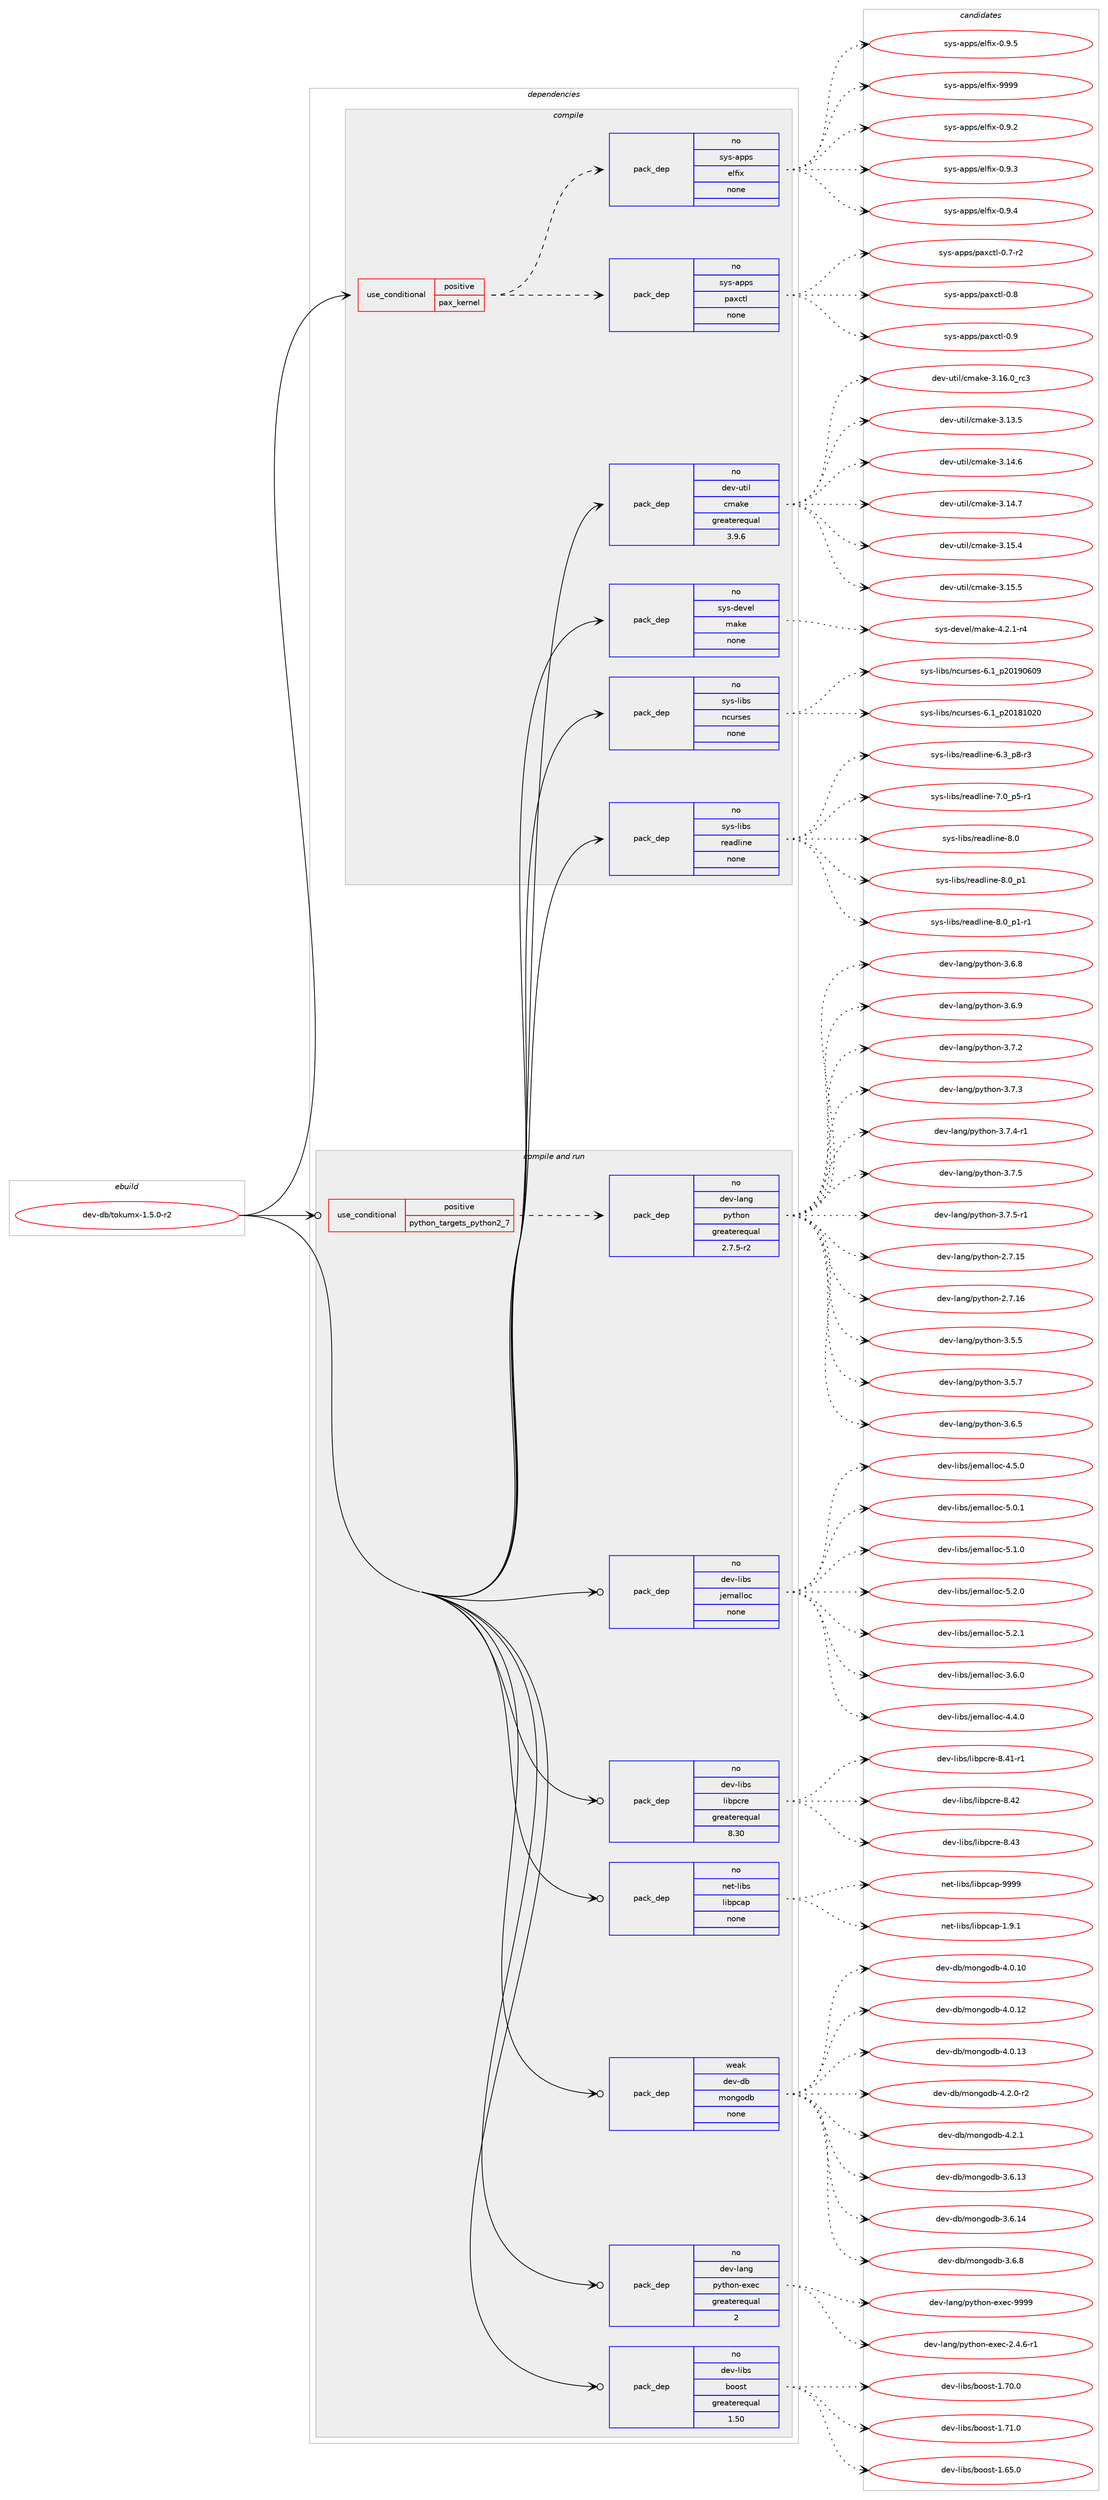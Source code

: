 digraph prolog {

# *************
# Graph options
# *************

newrank=true;
concentrate=true;
compound=true;
graph [rankdir=LR,fontname=Helvetica,fontsize=10,ranksep=1.5];#, ranksep=2.5, nodesep=0.2];
edge  [arrowhead=vee];
node  [fontname=Helvetica,fontsize=10];

# **********
# The ebuild
# **********

subgraph cluster_leftcol {
color=gray;
rank=same;
label=<<i>ebuild</i>>;
id [label="dev-db/tokumx-1.5.0-r2", color=red, width=4, href="../dev-db/tokumx-1.5.0-r2.svg"];
}

# ****************
# The dependencies
# ****************

subgraph cluster_midcol {
color=gray;
label=<<i>dependencies</i>>;
subgraph cluster_compile {
fillcolor="#eeeeee";
style=filled;
label=<<i>compile</i>>;
subgraph cond124301 {
dependency523598 [label=<<TABLE BORDER="0" CELLBORDER="1" CELLSPACING="0" CELLPADDING="4"><TR><TD ROWSPAN="3" CELLPADDING="10">use_conditional</TD></TR><TR><TD>positive</TD></TR><TR><TD>pax_kernel</TD></TR></TABLE>>, shape=none, color=red];
subgraph pack389539 {
dependency523599 [label=<<TABLE BORDER="0" CELLBORDER="1" CELLSPACING="0" CELLPADDING="4" WIDTH="220"><TR><TD ROWSPAN="6" CELLPADDING="30">pack_dep</TD></TR><TR><TD WIDTH="110">no</TD></TR><TR><TD>sys-apps</TD></TR><TR><TD>paxctl</TD></TR><TR><TD>none</TD></TR><TR><TD></TD></TR></TABLE>>, shape=none, color=blue];
}
dependency523598:e -> dependency523599:w [weight=20,style="dashed",arrowhead="vee"];
subgraph pack389540 {
dependency523600 [label=<<TABLE BORDER="0" CELLBORDER="1" CELLSPACING="0" CELLPADDING="4" WIDTH="220"><TR><TD ROWSPAN="6" CELLPADDING="30">pack_dep</TD></TR><TR><TD WIDTH="110">no</TD></TR><TR><TD>sys-apps</TD></TR><TR><TD>elfix</TD></TR><TR><TD>none</TD></TR><TR><TD></TD></TR></TABLE>>, shape=none, color=blue];
}
dependency523598:e -> dependency523600:w [weight=20,style="dashed",arrowhead="vee"];
}
id:e -> dependency523598:w [weight=20,style="solid",arrowhead="vee"];
subgraph pack389541 {
dependency523601 [label=<<TABLE BORDER="0" CELLBORDER="1" CELLSPACING="0" CELLPADDING="4" WIDTH="220"><TR><TD ROWSPAN="6" CELLPADDING="30">pack_dep</TD></TR><TR><TD WIDTH="110">no</TD></TR><TR><TD>dev-util</TD></TR><TR><TD>cmake</TD></TR><TR><TD>greaterequal</TD></TR><TR><TD>3.9.6</TD></TR></TABLE>>, shape=none, color=blue];
}
id:e -> dependency523601:w [weight=20,style="solid",arrowhead="vee"];
subgraph pack389542 {
dependency523602 [label=<<TABLE BORDER="0" CELLBORDER="1" CELLSPACING="0" CELLPADDING="4" WIDTH="220"><TR><TD ROWSPAN="6" CELLPADDING="30">pack_dep</TD></TR><TR><TD WIDTH="110">no</TD></TR><TR><TD>sys-devel</TD></TR><TR><TD>make</TD></TR><TR><TD>none</TD></TR><TR><TD></TD></TR></TABLE>>, shape=none, color=blue];
}
id:e -> dependency523602:w [weight=20,style="solid",arrowhead="vee"];
subgraph pack389543 {
dependency523603 [label=<<TABLE BORDER="0" CELLBORDER="1" CELLSPACING="0" CELLPADDING="4" WIDTH="220"><TR><TD ROWSPAN="6" CELLPADDING="30">pack_dep</TD></TR><TR><TD WIDTH="110">no</TD></TR><TR><TD>sys-libs</TD></TR><TR><TD>ncurses</TD></TR><TR><TD>none</TD></TR><TR><TD></TD></TR></TABLE>>, shape=none, color=blue];
}
id:e -> dependency523603:w [weight=20,style="solid",arrowhead="vee"];
subgraph pack389544 {
dependency523604 [label=<<TABLE BORDER="0" CELLBORDER="1" CELLSPACING="0" CELLPADDING="4" WIDTH="220"><TR><TD ROWSPAN="6" CELLPADDING="30">pack_dep</TD></TR><TR><TD WIDTH="110">no</TD></TR><TR><TD>sys-libs</TD></TR><TR><TD>readline</TD></TR><TR><TD>none</TD></TR><TR><TD></TD></TR></TABLE>>, shape=none, color=blue];
}
id:e -> dependency523604:w [weight=20,style="solid",arrowhead="vee"];
}
subgraph cluster_compileandrun {
fillcolor="#eeeeee";
style=filled;
label=<<i>compile and run</i>>;
subgraph cond124302 {
dependency523605 [label=<<TABLE BORDER="0" CELLBORDER="1" CELLSPACING="0" CELLPADDING="4"><TR><TD ROWSPAN="3" CELLPADDING="10">use_conditional</TD></TR><TR><TD>positive</TD></TR><TR><TD>python_targets_python2_7</TD></TR></TABLE>>, shape=none, color=red];
subgraph pack389545 {
dependency523606 [label=<<TABLE BORDER="0" CELLBORDER="1" CELLSPACING="0" CELLPADDING="4" WIDTH="220"><TR><TD ROWSPAN="6" CELLPADDING="30">pack_dep</TD></TR><TR><TD WIDTH="110">no</TD></TR><TR><TD>dev-lang</TD></TR><TR><TD>python</TD></TR><TR><TD>greaterequal</TD></TR><TR><TD>2.7.5-r2</TD></TR></TABLE>>, shape=none, color=blue];
}
dependency523605:e -> dependency523606:w [weight=20,style="dashed",arrowhead="vee"];
}
id:e -> dependency523605:w [weight=20,style="solid",arrowhead="odotvee"];
subgraph pack389546 {
dependency523607 [label=<<TABLE BORDER="0" CELLBORDER="1" CELLSPACING="0" CELLPADDING="4" WIDTH="220"><TR><TD ROWSPAN="6" CELLPADDING="30">pack_dep</TD></TR><TR><TD WIDTH="110">no</TD></TR><TR><TD>dev-lang</TD></TR><TR><TD>python-exec</TD></TR><TR><TD>greaterequal</TD></TR><TR><TD>2</TD></TR></TABLE>>, shape=none, color=blue];
}
id:e -> dependency523607:w [weight=20,style="solid",arrowhead="odotvee"];
subgraph pack389547 {
dependency523608 [label=<<TABLE BORDER="0" CELLBORDER="1" CELLSPACING="0" CELLPADDING="4" WIDTH="220"><TR><TD ROWSPAN="6" CELLPADDING="30">pack_dep</TD></TR><TR><TD WIDTH="110">no</TD></TR><TR><TD>dev-libs</TD></TR><TR><TD>boost</TD></TR><TR><TD>greaterequal</TD></TR><TR><TD>1.50</TD></TR></TABLE>>, shape=none, color=blue];
}
id:e -> dependency523608:w [weight=20,style="solid",arrowhead="odotvee"];
subgraph pack389548 {
dependency523609 [label=<<TABLE BORDER="0" CELLBORDER="1" CELLSPACING="0" CELLPADDING="4" WIDTH="220"><TR><TD ROWSPAN="6" CELLPADDING="30">pack_dep</TD></TR><TR><TD WIDTH="110">no</TD></TR><TR><TD>dev-libs</TD></TR><TR><TD>jemalloc</TD></TR><TR><TD>none</TD></TR><TR><TD></TD></TR></TABLE>>, shape=none, color=blue];
}
id:e -> dependency523609:w [weight=20,style="solid",arrowhead="odotvee"];
subgraph pack389549 {
dependency523610 [label=<<TABLE BORDER="0" CELLBORDER="1" CELLSPACING="0" CELLPADDING="4" WIDTH="220"><TR><TD ROWSPAN="6" CELLPADDING="30">pack_dep</TD></TR><TR><TD WIDTH="110">no</TD></TR><TR><TD>dev-libs</TD></TR><TR><TD>libpcre</TD></TR><TR><TD>greaterequal</TD></TR><TR><TD>8.30</TD></TR></TABLE>>, shape=none, color=blue];
}
id:e -> dependency523610:w [weight=20,style="solid",arrowhead="odotvee"];
subgraph pack389550 {
dependency523611 [label=<<TABLE BORDER="0" CELLBORDER="1" CELLSPACING="0" CELLPADDING="4" WIDTH="220"><TR><TD ROWSPAN="6" CELLPADDING="30">pack_dep</TD></TR><TR><TD WIDTH="110">no</TD></TR><TR><TD>net-libs</TD></TR><TR><TD>libpcap</TD></TR><TR><TD>none</TD></TR><TR><TD></TD></TR></TABLE>>, shape=none, color=blue];
}
id:e -> dependency523611:w [weight=20,style="solid",arrowhead="odotvee"];
subgraph pack389551 {
dependency523612 [label=<<TABLE BORDER="0" CELLBORDER="1" CELLSPACING="0" CELLPADDING="4" WIDTH="220"><TR><TD ROWSPAN="6" CELLPADDING="30">pack_dep</TD></TR><TR><TD WIDTH="110">weak</TD></TR><TR><TD>dev-db</TD></TR><TR><TD>mongodb</TD></TR><TR><TD>none</TD></TR><TR><TD></TD></TR></TABLE>>, shape=none, color=blue];
}
id:e -> dependency523612:w [weight=20,style="solid",arrowhead="odotvee"];
}
subgraph cluster_run {
fillcolor="#eeeeee";
style=filled;
label=<<i>run</i>>;
}
}

# **************
# The candidates
# **************

subgraph cluster_choices {
rank=same;
color=gray;
label=<<i>candidates</i>>;

subgraph choice389539 {
color=black;
nodesep=1;
choice1151211154597112112115471129712099116108454846554511450 [label="sys-apps/paxctl-0.7-r2", color=red, width=4,href="../sys-apps/paxctl-0.7-r2.svg"];
choice115121115459711211211547112971209911610845484656 [label="sys-apps/paxctl-0.8", color=red, width=4,href="../sys-apps/paxctl-0.8.svg"];
choice115121115459711211211547112971209911610845484657 [label="sys-apps/paxctl-0.9", color=red, width=4,href="../sys-apps/paxctl-0.9.svg"];
dependency523599:e -> choice1151211154597112112115471129712099116108454846554511450:w [style=dotted,weight="100"];
dependency523599:e -> choice115121115459711211211547112971209911610845484656:w [style=dotted,weight="100"];
dependency523599:e -> choice115121115459711211211547112971209911610845484657:w [style=dotted,weight="100"];
}
subgraph choice389540 {
color=black;
nodesep=1;
choice115121115459711211211547101108102105120454846574650 [label="sys-apps/elfix-0.9.2", color=red, width=4,href="../sys-apps/elfix-0.9.2.svg"];
choice115121115459711211211547101108102105120454846574651 [label="sys-apps/elfix-0.9.3", color=red, width=4,href="../sys-apps/elfix-0.9.3.svg"];
choice115121115459711211211547101108102105120454846574652 [label="sys-apps/elfix-0.9.4", color=red, width=4,href="../sys-apps/elfix-0.9.4.svg"];
choice115121115459711211211547101108102105120454846574653 [label="sys-apps/elfix-0.9.5", color=red, width=4,href="../sys-apps/elfix-0.9.5.svg"];
choice1151211154597112112115471011081021051204557575757 [label="sys-apps/elfix-9999", color=red, width=4,href="../sys-apps/elfix-9999.svg"];
dependency523600:e -> choice115121115459711211211547101108102105120454846574650:w [style=dotted,weight="100"];
dependency523600:e -> choice115121115459711211211547101108102105120454846574651:w [style=dotted,weight="100"];
dependency523600:e -> choice115121115459711211211547101108102105120454846574652:w [style=dotted,weight="100"];
dependency523600:e -> choice115121115459711211211547101108102105120454846574653:w [style=dotted,weight="100"];
dependency523600:e -> choice1151211154597112112115471011081021051204557575757:w [style=dotted,weight="100"];
}
subgraph choice389541 {
color=black;
nodesep=1;
choice1001011184511711610510847991099710710145514649514653 [label="dev-util/cmake-3.13.5", color=red, width=4,href="../dev-util/cmake-3.13.5.svg"];
choice1001011184511711610510847991099710710145514649524654 [label="dev-util/cmake-3.14.6", color=red, width=4,href="../dev-util/cmake-3.14.6.svg"];
choice1001011184511711610510847991099710710145514649524655 [label="dev-util/cmake-3.14.7", color=red, width=4,href="../dev-util/cmake-3.14.7.svg"];
choice1001011184511711610510847991099710710145514649534652 [label="dev-util/cmake-3.15.4", color=red, width=4,href="../dev-util/cmake-3.15.4.svg"];
choice1001011184511711610510847991099710710145514649534653 [label="dev-util/cmake-3.15.5", color=red, width=4,href="../dev-util/cmake-3.15.5.svg"];
choice1001011184511711610510847991099710710145514649544648951149951 [label="dev-util/cmake-3.16.0_rc3", color=red, width=4,href="../dev-util/cmake-3.16.0_rc3.svg"];
dependency523601:e -> choice1001011184511711610510847991099710710145514649514653:w [style=dotted,weight="100"];
dependency523601:e -> choice1001011184511711610510847991099710710145514649524654:w [style=dotted,weight="100"];
dependency523601:e -> choice1001011184511711610510847991099710710145514649524655:w [style=dotted,weight="100"];
dependency523601:e -> choice1001011184511711610510847991099710710145514649534652:w [style=dotted,weight="100"];
dependency523601:e -> choice1001011184511711610510847991099710710145514649534653:w [style=dotted,weight="100"];
dependency523601:e -> choice1001011184511711610510847991099710710145514649544648951149951:w [style=dotted,weight="100"];
}
subgraph choice389542 {
color=black;
nodesep=1;
choice1151211154510010111810110847109971071014552465046494511452 [label="sys-devel/make-4.2.1-r4", color=red, width=4,href="../sys-devel/make-4.2.1-r4.svg"];
dependency523602:e -> choice1151211154510010111810110847109971071014552465046494511452:w [style=dotted,weight="100"];
}
subgraph choice389543 {
color=black;
nodesep=1;
choice1151211154510810598115471109911711411510111545544649951125048495649485048 [label="sys-libs/ncurses-6.1_p20181020", color=red, width=4,href="../sys-libs/ncurses-6.1_p20181020.svg"];
choice1151211154510810598115471109911711411510111545544649951125048495748544857 [label="sys-libs/ncurses-6.1_p20190609", color=red, width=4,href="../sys-libs/ncurses-6.1_p20190609.svg"];
dependency523603:e -> choice1151211154510810598115471109911711411510111545544649951125048495649485048:w [style=dotted,weight="100"];
dependency523603:e -> choice1151211154510810598115471109911711411510111545544649951125048495748544857:w [style=dotted,weight="100"];
}
subgraph choice389544 {
color=black;
nodesep=1;
choice115121115451081059811547114101971001081051101014554465195112564511451 [label="sys-libs/readline-6.3_p8-r3", color=red, width=4,href="../sys-libs/readline-6.3_p8-r3.svg"];
choice115121115451081059811547114101971001081051101014555464895112534511449 [label="sys-libs/readline-7.0_p5-r1", color=red, width=4,href="../sys-libs/readline-7.0_p5-r1.svg"];
choice1151211154510810598115471141019710010810511010145564648 [label="sys-libs/readline-8.0", color=red, width=4,href="../sys-libs/readline-8.0.svg"];
choice11512111545108105981154711410197100108105110101455646489511249 [label="sys-libs/readline-8.0_p1", color=red, width=4,href="../sys-libs/readline-8.0_p1.svg"];
choice115121115451081059811547114101971001081051101014556464895112494511449 [label="sys-libs/readline-8.0_p1-r1", color=red, width=4,href="../sys-libs/readline-8.0_p1-r1.svg"];
dependency523604:e -> choice115121115451081059811547114101971001081051101014554465195112564511451:w [style=dotted,weight="100"];
dependency523604:e -> choice115121115451081059811547114101971001081051101014555464895112534511449:w [style=dotted,weight="100"];
dependency523604:e -> choice1151211154510810598115471141019710010810511010145564648:w [style=dotted,weight="100"];
dependency523604:e -> choice11512111545108105981154711410197100108105110101455646489511249:w [style=dotted,weight="100"];
dependency523604:e -> choice115121115451081059811547114101971001081051101014556464895112494511449:w [style=dotted,weight="100"];
}
subgraph choice389545 {
color=black;
nodesep=1;
choice10010111845108971101034711212111610411111045504655464953 [label="dev-lang/python-2.7.15", color=red, width=4,href="../dev-lang/python-2.7.15.svg"];
choice10010111845108971101034711212111610411111045504655464954 [label="dev-lang/python-2.7.16", color=red, width=4,href="../dev-lang/python-2.7.16.svg"];
choice100101118451089711010347112121116104111110455146534653 [label="dev-lang/python-3.5.5", color=red, width=4,href="../dev-lang/python-3.5.5.svg"];
choice100101118451089711010347112121116104111110455146534655 [label="dev-lang/python-3.5.7", color=red, width=4,href="../dev-lang/python-3.5.7.svg"];
choice100101118451089711010347112121116104111110455146544653 [label="dev-lang/python-3.6.5", color=red, width=4,href="../dev-lang/python-3.6.5.svg"];
choice100101118451089711010347112121116104111110455146544656 [label="dev-lang/python-3.6.8", color=red, width=4,href="../dev-lang/python-3.6.8.svg"];
choice100101118451089711010347112121116104111110455146544657 [label="dev-lang/python-3.6.9", color=red, width=4,href="../dev-lang/python-3.6.9.svg"];
choice100101118451089711010347112121116104111110455146554650 [label="dev-lang/python-3.7.2", color=red, width=4,href="../dev-lang/python-3.7.2.svg"];
choice100101118451089711010347112121116104111110455146554651 [label="dev-lang/python-3.7.3", color=red, width=4,href="../dev-lang/python-3.7.3.svg"];
choice1001011184510897110103471121211161041111104551465546524511449 [label="dev-lang/python-3.7.4-r1", color=red, width=4,href="../dev-lang/python-3.7.4-r1.svg"];
choice100101118451089711010347112121116104111110455146554653 [label="dev-lang/python-3.7.5", color=red, width=4,href="../dev-lang/python-3.7.5.svg"];
choice1001011184510897110103471121211161041111104551465546534511449 [label="dev-lang/python-3.7.5-r1", color=red, width=4,href="../dev-lang/python-3.7.5-r1.svg"];
dependency523606:e -> choice10010111845108971101034711212111610411111045504655464953:w [style=dotted,weight="100"];
dependency523606:e -> choice10010111845108971101034711212111610411111045504655464954:w [style=dotted,weight="100"];
dependency523606:e -> choice100101118451089711010347112121116104111110455146534653:w [style=dotted,weight="100"];
dependency523606:e -> choice100101118451089711010347112121116104111110455146534655:w [style=dotted,weight="100"];
dependency523606:e -> choice100101118451089711010347112121116104111110455146544653:w [style=dotted,weight="100"];
dependency523606:e -> choice100101118451089711010347112121116104111110455146544656:w [style=dotted,weight="100"];
dependency523606:e -> choice100101118451089711010347112121116104111110455146544657:w [style=dotted,weight="100"];
dependency523606:e -> choice100101118451089711010347112121116104111110455146554650:w [style=dotted,weight="100"];
dependency523606:e -> choice100101118451089711010347112121116104111110455146554651:w [style=dotted,weight="100"];
dependency523606:e -> choice1001011184510897110103471121211161041111104551465546524511449:w [style=dotted,weight="100"];
dependency523606:e -> choice100101118451089711010347112121116104111110455146554653:w [style=dotted,weight="100"];
dependency523606:e -> choice1001011184510897110103471121211161041111104551465546534511449:w [style=dotted,weight="100"];
}
subgraph choice389546 {
color=black;
nodesep=1;
choice10010111845108971101034711212111610411111045101120101994550465246544511449 [label="dev-lang/python-exec-2.4.6-r1", color=red, width=4,href="../dev-lang/python-exec-2.4.6-r1.svg"];
choice10010111845108971101034711212111610411111045101120101994557575757 [label="dev-lang/python-exec-9999", color=red, width=4,href="../dev-lang/python-exec-9999.svg"];
dependency523607:e -> choice10010111845108971101034711212111610411111045101120101994550465246544511449:w [style=dotted,weight="100"];
dependency523607:e -> choice10010111845108971101034711212111610411111045101120101994557575757:w [style=dotted,weight="100"];
}
subgraph choice389547 {
color=black;
nodesep=1;
choice1001011184510810598115479811111111511645494654534648 [label="dev-libs/boost-1.65.0", color=red, width=4,href="../dev-libs/boost-1.65.0.svg"];
choice1001011184510810598115479811111111511645494655484648 [label="dev-libs/boost-1.70.0", color=red, width=4,href="../dev-libs/boost-1.70.0.svg"];
choice1001011184510810598115479811111111511645494655494648 [label="dev-libs/boost-1.71.0", color=red, width=4,href="../dev-libs/boost-1.71.0.svg"];
dependency523608:e -> choice1001011184510810598115479811111111511645494654534648:w [style=dotted,weight="100"];
dependency523608:e -> choice1001011184510810598115479811111111511645494655484648:w [style=dotted,weight="100"];
dependency523608:e -> choice1001011184510810598115479811111111511645494655494648:w [style=dotted,weight="100"];
}
subgraph choice389548 {
color=black;
nodesep=1;
choice1001011184510810598115471061011099710810811199455146544648 [label="dev-libs/jemalloc-3.6.0", color=red, width=4,href="../dev-libs/jemalloc-3.6.0.svg"];
choice1001011184510810598115471061011099710810811199455246524648 [label="dev-libs/jemalloc-4.4.0", color=red, width=4,href="../dev-libs/jemalloc-4.4.0.svg"];
choice1001011184510810598115471061011099710810811199455246534648 [label="dev-libs/jemalloc-4.5.0", color=red, width=4,href="../dev-libs/jemalloc-4.5.0.svg"];
choice1001011184510810598115471061011099710810811199455346484649 [label="dev-libs/jemalloc-5.0.1", color=red, width=4,href="../dev-libs/jemalloc-5.0.1.svg"];
choice1001011184510810598115471061011099710810811199455346494648 [label="dev-libs/jemalloc-5.1.0", color=red, width=4,href="../dev-libs/jemalloc-5.1.0.svg"];
choice1001011184510810598115471061011099710810811199455346504648 [label="dev-libs/jemalloc-5.2.0", color=red, width=4,href="../dev-libs/jemalloc-5.2.0.svg"];
choice1001011184510810598115471061011099710810811199455346504649 [label="dev-libs/jemalloc-5.2.1", color=red, width=4,href="../dev-libs/jemalloc-5.2.1.svg"];
dependency523609:e -> choice1001011184510810598115471061011099710810811199455146544648:w [style=dotted,weight="100"];
dependency523609:e -> choice1001011184510810598115471061011099710810811199455246524648:w [style=dotted,weight="100"];
dependency523609:e -> choice1001011184510810598115471061011099710810811199455246534648:w [style=dotted,weight="100"];
dependency523609:e -> choice1001011184510810598115471061011099710810811199455346484649:w [style=dotted,weight="100"];
dependency523609:e -> choice1001011184510810598115471061011099710810811199455346494648:w [style=dotted,weight="100"];
dependency523609:e -> choice1001011184510810598115471061011099710810811199455346504648:w [style=dotted,weight="100"];
dependency523609:e -> choice1001011184510810598115471061011099710810811199455346504649:w [style=dotted,weight="100"];
}
subgraph choice389549 {
color=black;
nodesep=1;
choice100101118451081059811547108105981129911410145564652494511449 [label="dev-libs/libpcre-8.41-r1", color=red, width=4,href="../dev-libs/libpcre-8.41-r1.svg"];
choice10010111845108105981154710810598112991141014556465250 [label="dev-libs/libpcre-8.42", color=red, width=4,href="../dev-libs/libpcre-8.42.svg"];
choice10010111845108105981154710810598112991141014556465251 [label="dev-libs/libpcre-8.43", color=red, width=4,href="../dev-libs/libpcre-8.43.svg"];
dependency523610:e -> choice100101118451081059811547108105981129911410145564652494511449:w [style=dotted,weight="100"];
dependency523610:e -> choice10010111845108105981154710810598112991141014556465250:w [style=dotted,weight="100"];
dependency523610:e -> choice10010111845108105981154710810598112991141014556465251:w [style=dotted,weight="100"];
}
subgraph choice389550 {
color=black;
nodesep=1;
choice110101116451081059811547108105981129997112454946574649 [label="net-libs/libpcap-1.9.1", color=red, width=4,href="../net-libs/libpcap-1.9.1.svg"];
choice1101011164510810598115471081059811299971124557575757 [label="net-libs/libpcap-9999", color=red, width=4,href="../net-libs/libpcap-9999.svg"];
dependency523611:e -> choice110101116451081059811547108105981129997112454946574649:w [style=dotted,weight="100"];
dependency523611:e -> choice1101011164510810598115471081059811299971124557575757:w [style=dotted,weight="100"];
}
subgraph choice389551 {
color=black;
nodesep=1;
choice1001011184510098471091111101031111009845514654464951 [label="dev-db/mongodb-3.6.13", color=red, width=4,href="../dev-db/mongodb-3.6.13.svg"];
choice1001011184510098471091111101031111009845514654464952 [label="dev-db/mongodb-3.6.14", color=red, width=4,href="../dev-db/mongodb-3.6.14.svg"];
choice10010111845100984710911111010311110098455146544656 [label="dev-db/mongodb-3.6.8", color=red, width=4,href="../dev-db/mongodb-3.6.8.svg"];
choice1001011184510098471091111101031111009845524648464948 [label="dev-db/mongodb-4.0.10", color=red, width=4,href="../dev-db/mongodb-4.0.10.svg"];
choice1001011184510098471091111101031111009845524648464950 [label="dev-db/mongodb-4.0.12", color=red, width=4,href="../dev-db/mongodb-4.0.12.svg"];
choice1001011184510098471091111101031111009845524648464951 [label="dev-db/mongodb-4.0.13", color=red, width=4,href="../dev-db/mongodb-4.0.13.svg"];
choice100101118451009847109111110103111100984552465046484511450 [label="dev-db/mongodb-4.2.0-r2", color=red, width=4,href="../dev-db/mongodb-4.2.0-r2.svg"];
choice10010111845100984710911111010311110098455246504649 [label="dev-db/mongodb-4.2.1", color=red, width=4,href="../dev-db/mongodb-4.2.1.svg"];
dependency523612:e -> choice1001011184510098471091111101031111009845514654464951:w [style=dotted,weight="100"];
dependency523612:e -> choice1001011184510098471091111101031111009845514654464952:w [style=dotted,weight="100"];
dependency523612:e -> choice10010111845100984710911111010311110098455146544656:w [style=dotted,weight="100"];
dependency523612:e -> choice1001011184510098471091111101031111009845524648464948:w [style=dotted,weight="100"];
dependency523612:e -> choice1001011184510098471091111101031111009845524648464950:w [style=dotted,weight="100"];
dependency523612:e -> choice1001011184510098471091111101031111009845524648464951:w [style=dotted,weight="100"];
dependency523612:e -> choice100101118451009847109111110103111100984552465046484511450:w [style=dotted,weight="100"];
dependency523612:e -> choice10010111845100984710911111010311110098455246504649:w [style=dotted,weight="100"];
}
}

}
